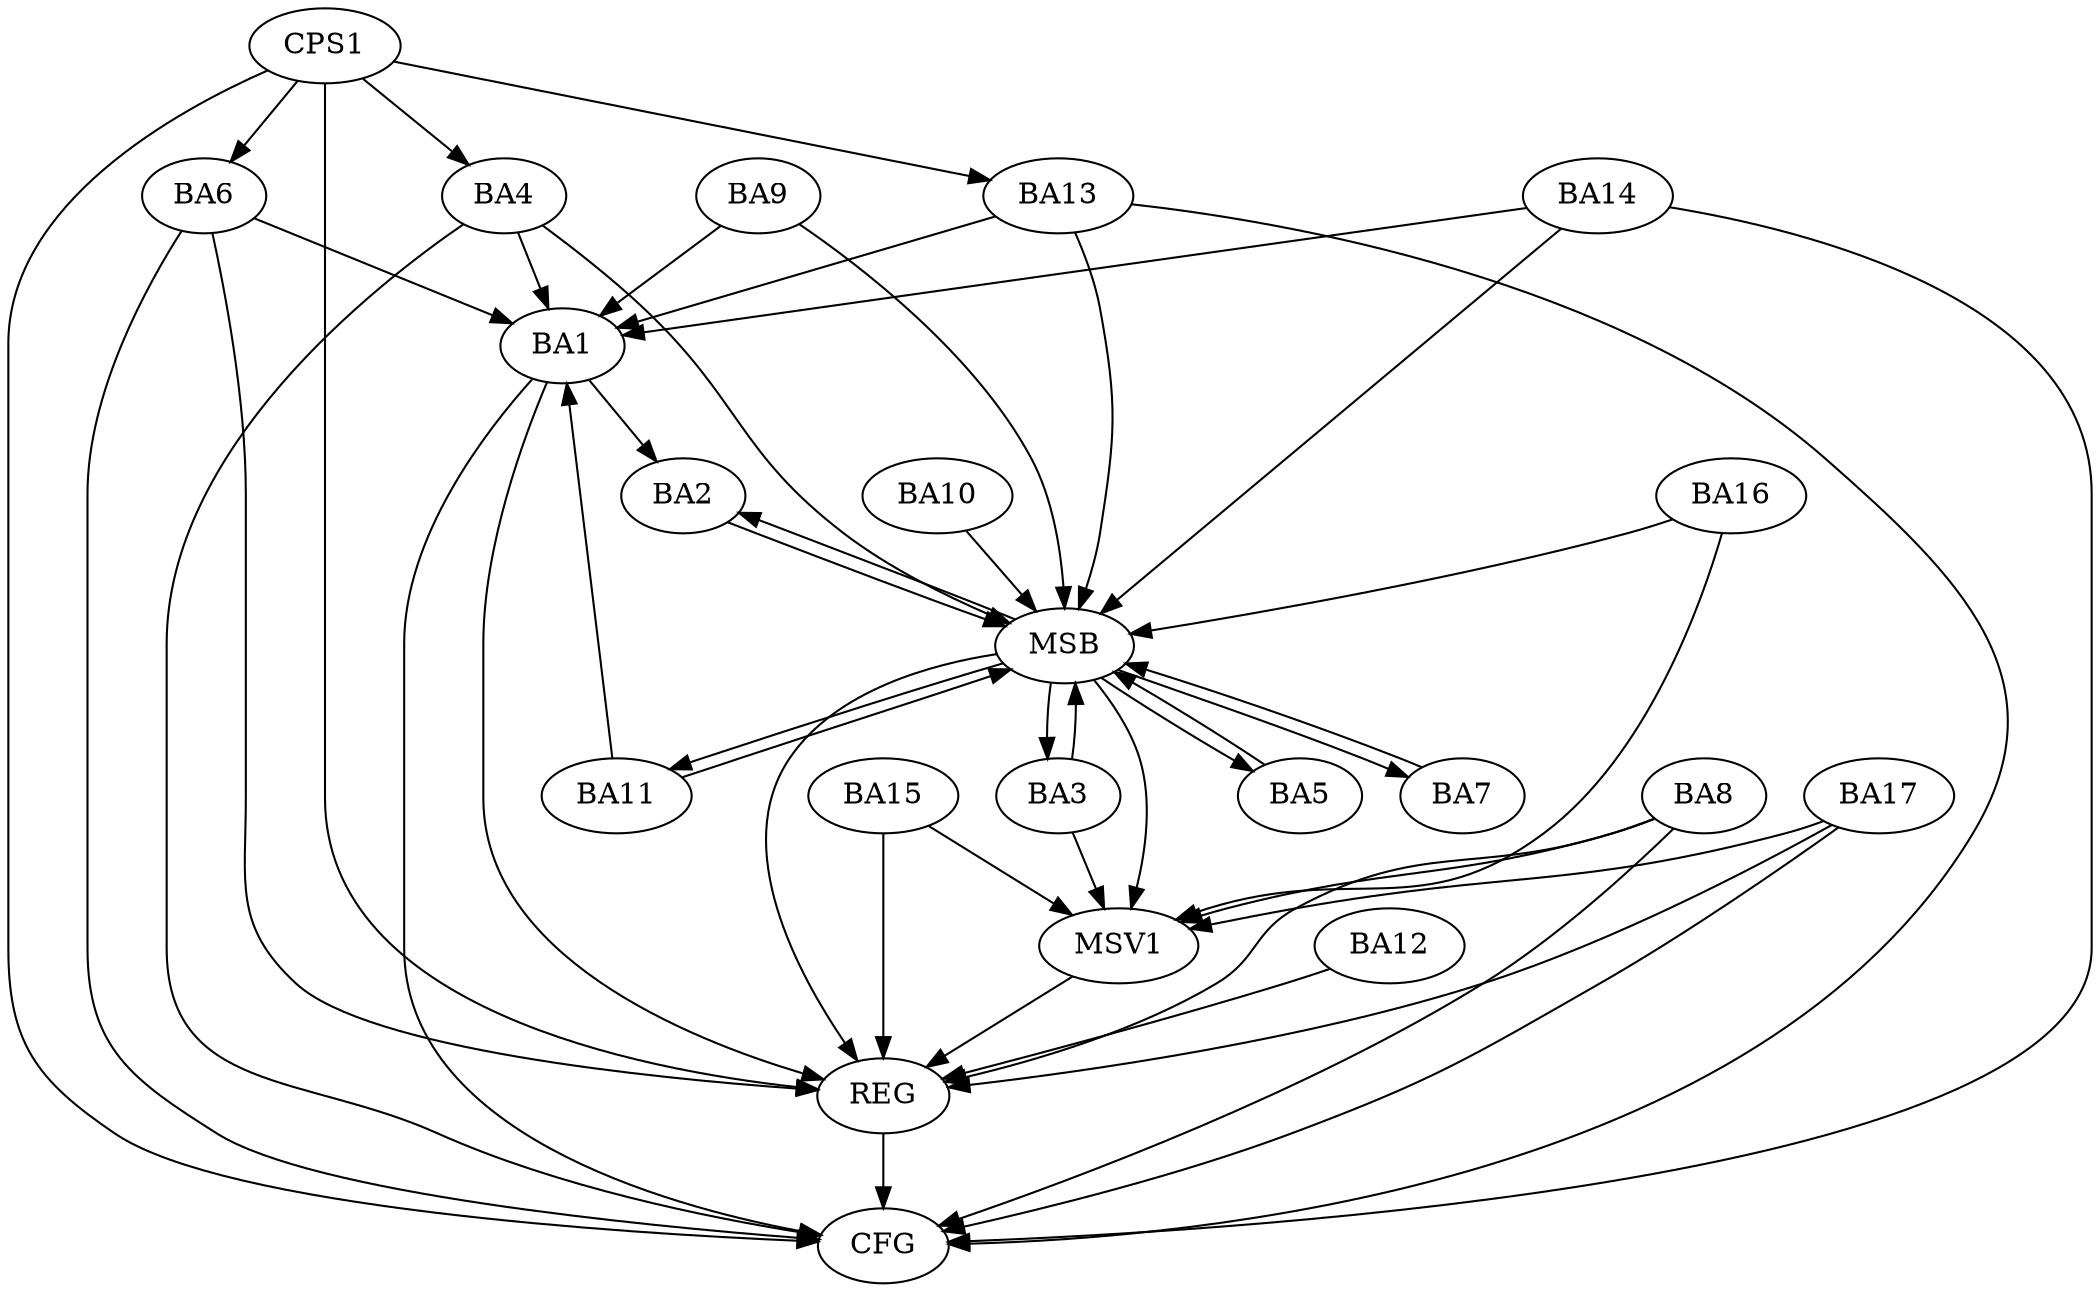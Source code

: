 strict digraph G {
  BA1 [ label="BA1" ];
  BA2 [ label="BA2" ];
  BA3 [ label="BA3" ];
  BA4 [ label="BA4" ];
  BA5 [ label="BA5" ];
  BA6 [ label="BA6" ];
  BA7 [ label="BA7" ];
  BA8 [ label="BA8" ];
  BA9 [ label="BA9" ];
  BA10 [ label="BA10" ];
  BA11 [ label="BA11" ];
  BA12 [ label="BA12" ];
  BA13 [ label="BA13" ];
  BA14 [ label="BA14" ];
  BA15 [ label="BA15" ];
  BA16 [ label="BA16" ];
  BA17 [ label="BA17" ];
  CPS1 [ label="CPS1" ];
  REG [ label="REG" ];
  MSB [ label="MSB" ];
  CFG [ label="CFG" ];
  MSV1 [ label="MSV1" ];
  BA1 -> BA2;
  CPS1 -> BA6;
  CPS1 -> BA13;
  CPS1 -> BA4;
  BA1 -> REG;
  BA6 -> REG;
  BA8 -> REG;
  BA12 -> REG;
  BA15 -> REG;
  BA17 -> REG;
  CPS1 -> REG;
  BA2 -> MSB;
  MSB -> REG;
  BA3 -> MSB;
  BA4 -> MSB;
  BA5 -> MSB;
  MSB -> BA3;
  BA7 -> MSB;
  BA9 -> MSB;
  BA10 -> MSB;
  BA11 -> MSB;
  MSB -> BA2;
  BA13 -> MSB;
  MSB -> BA5;
  BA14 -> MSB;
  MSB -> BA7;
  BA16 -> MSB;
  MSB -> BA11;
  BA8 -> CFG;
  BA6 -> CFG;
  BA1 -> CFG;
  BA17 -> CFG;
  BA13 -> CFG;
  CPS1 -> CFG;
  BA14 -> CFG;
  BA4 -> CFG;
  REG -> CFG;
  BA11 -> BA1;
  BA6 -> BA1;
  BA13 -> BA1;
  BA9 -> BA1;
  BA14 -> BA1;
  BA4 -> BA1;
  BA15 -> MSV1;
  BA17 -> MSV1;
  MSB -> MSV1;
  BA8 -> MSV1;
  BA3 -> MSV1;
  BA16 -> MSV1;
  MSV1 -> REG;
}
